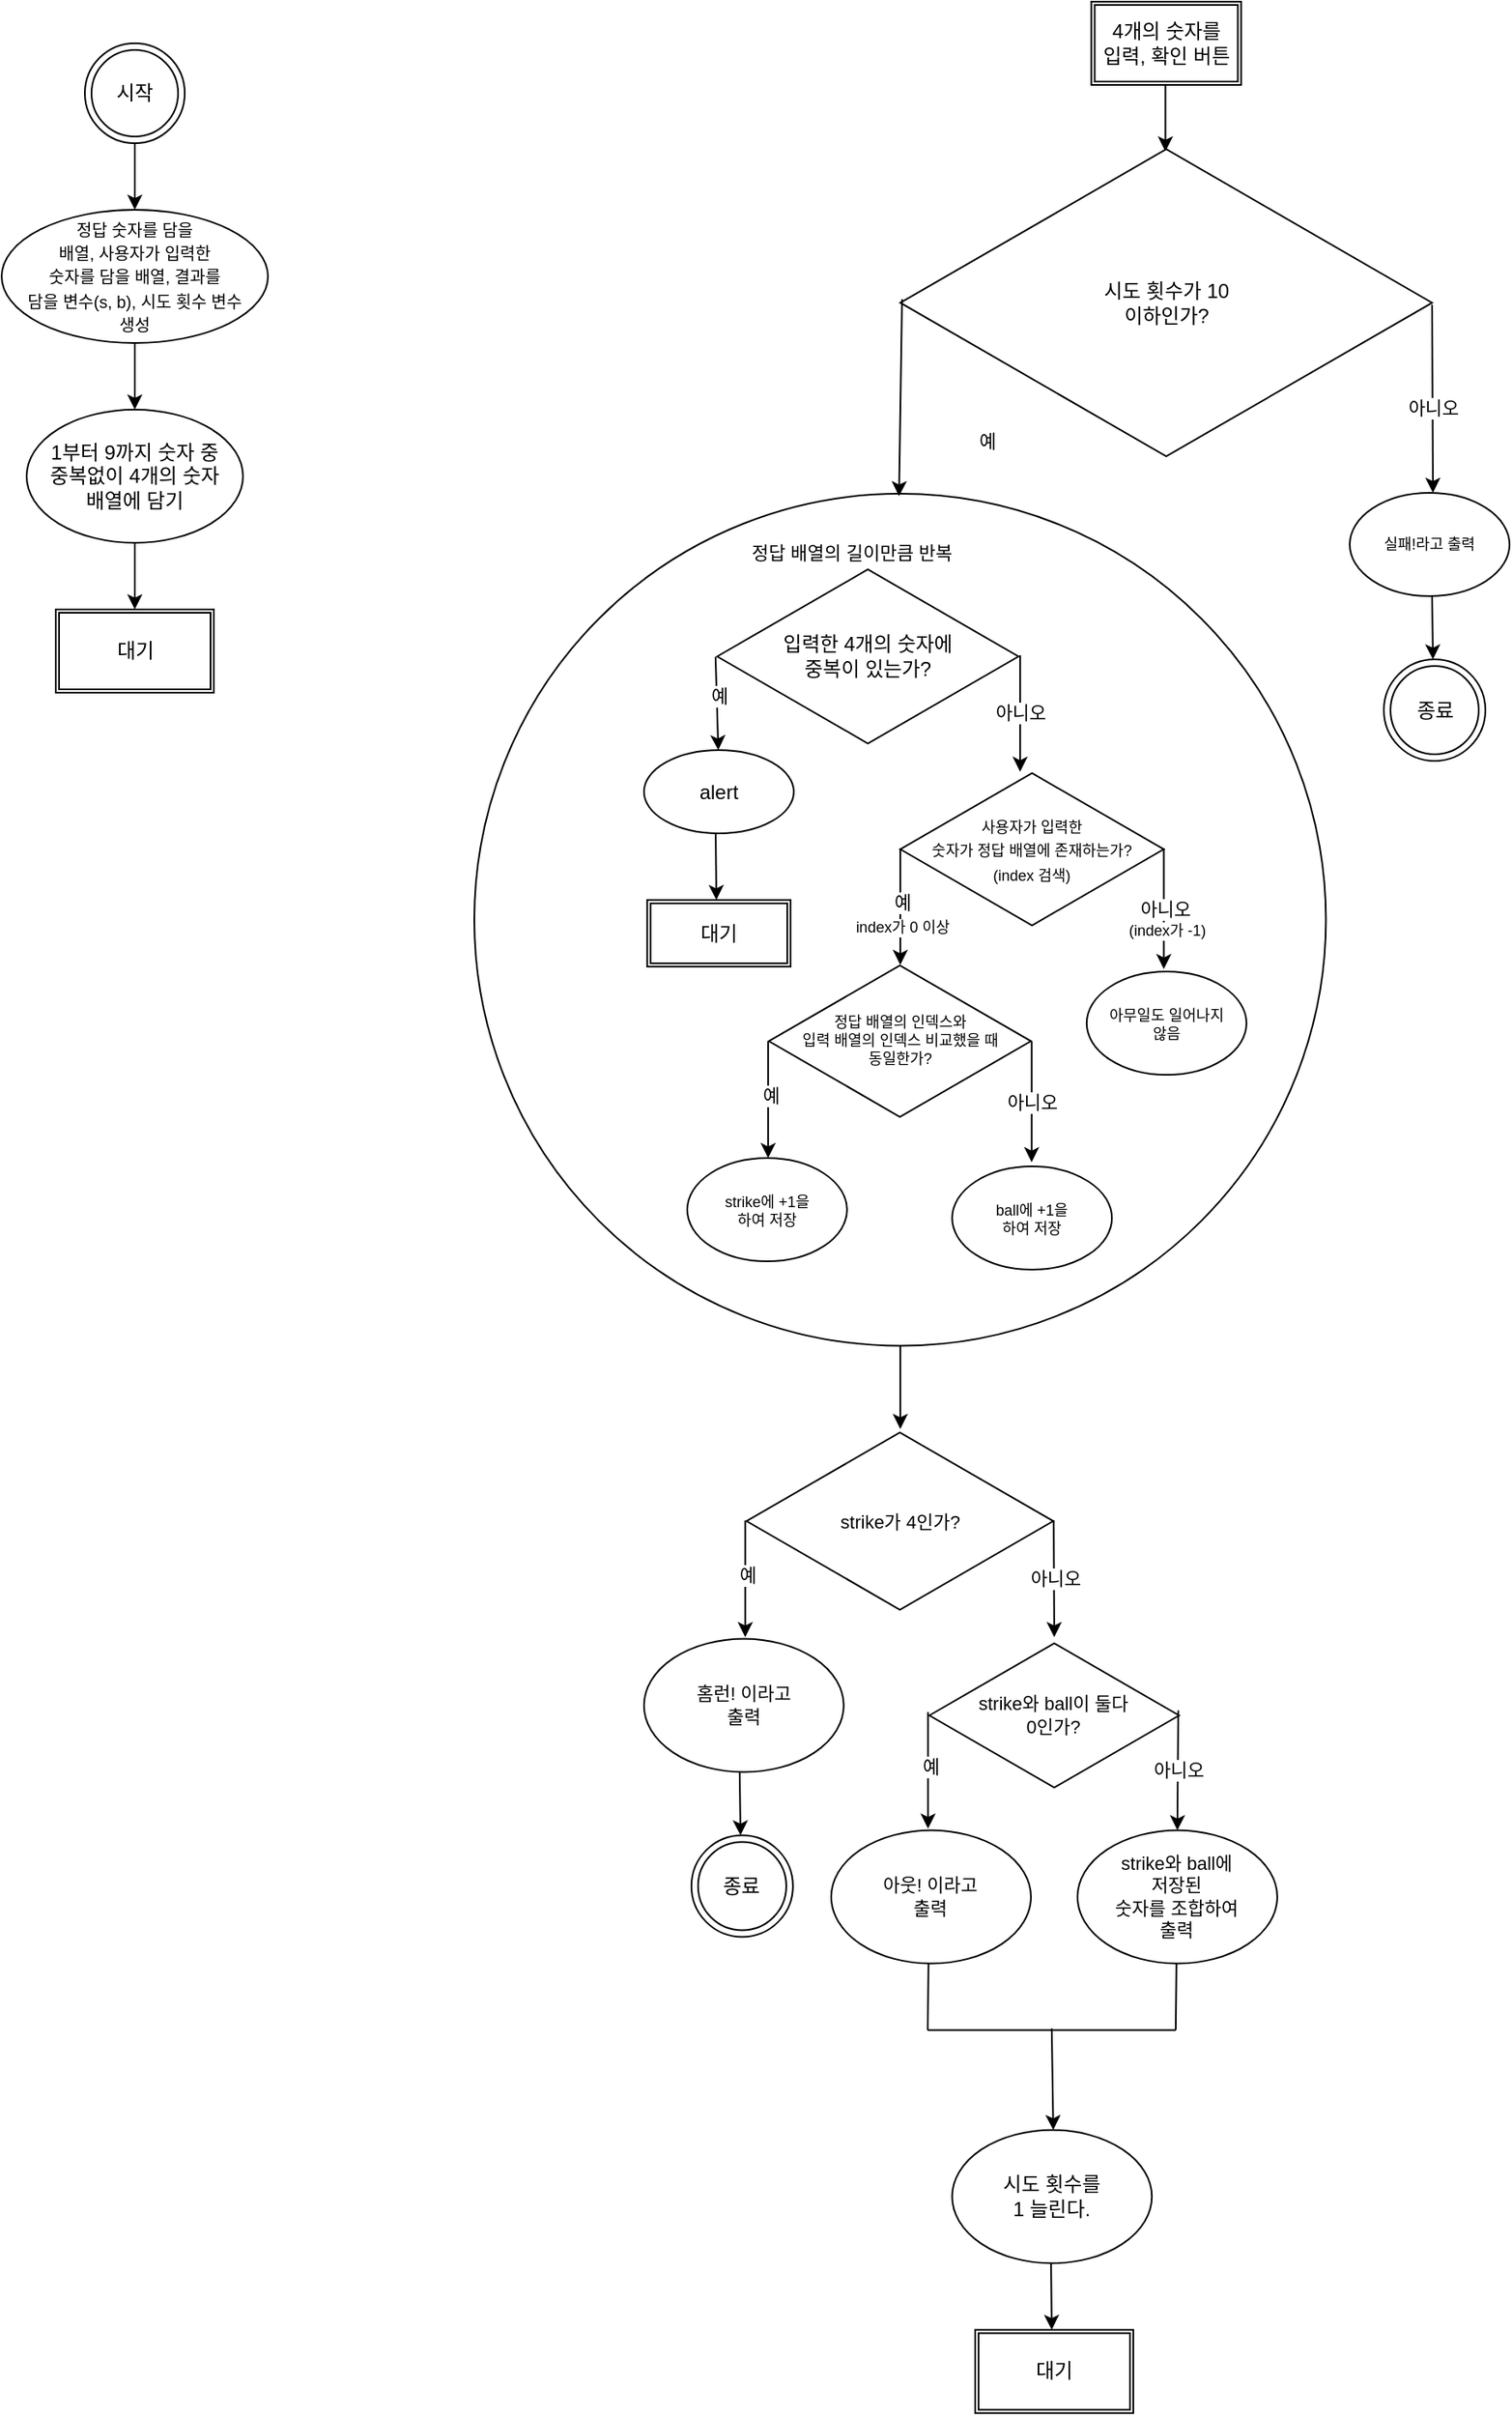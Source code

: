 <mxfile version="20.2.3" type="device"><diagram id="nKpMRbCvo3EfE9UKyBqv" name="페이지-1"><mxGraphModel dx="4979" dy="2564" grid="1" gridSize="10" guides="1" tooltips="1" connect="1" arrows="1" fold="1" page="1" pageScale="1" pageWidth="827" pageHeight="1169" math="0" shadow="0"><root><mxCell id="0"/><mxCell id="1" parent="0"/><mxCell id="kS51VLXbyLfhirF95vM--45" value="" style="ellipse;whiteSpace=wrap;html=1;aspect=fixed;fontSize=9;" parent="1" vertex="1"><mxGeometry x="-526" y="325.55" width="511.7" height="511.7" as="geometry"/></mxCell><mxCell id="kS51VLXbyLfhirF95vM--1" value="시작" style="ellipse;shape=doubleEllipse;whiteSpace=wrap;html=1;aspect=fixed;" parent="1" vertex="1"><mxGeometry x="-760" y="55" width="60" height="60" as="geometry"/></mxCell><mxCell id="kS51VLXbyLfhirF95vM--2" value="" style="endArrow=classic;html=1;rounded=0;" parent="1" edge="1"><mxGeometry width="50" height="50" relative="1" as="geometry"><mxPoint x="-730" y="115" as="sourcePoint"/><mxPoint x="-730" y="155" as="targetPoint"/></mxGeometry></mxCell><mxCell id="kS51VLXbyLfhirF95vM--3" value="&lt;font style=&quot;font-size: 10px;&quot;&gt;정답 숫자를 담을&lt;br&gt;배열, 사용자가 입력한 &lt;br&gt;숫자를 담을 배열, 결과를 &lt;br&gt;담을 변수(s, b), 시도 횟수 변수 &lt;br&gt;생성&lt;/font&gt;" style="ellipse;whiteSpace=wrap;html=1;" parent="1" vertex="1"><mxGeometry x="-810" y="155" width="160" height="80" as="geometry"/></mxCell><mxCell id="kS51VLXbyLfhirF95vM--5" value="" style="endArrow=classic;html=1;rounded=0;" parent="1" edge="1"><mxGeometry width="50" height="50" relative="1" as="geometry"><mxPoint x="-730" y="235" as="sourcePoint"/><mxPoint x="-730" y="275" as="targetPoint"/></mxGeometry></mxCell><mxCell id="kS51VLXbyLfhirF95vM--6" value="1부터 9까지 숫자 중&lt;br&gt;중복없이 4개의 숫자&lt;br&gt;배열에 담기" style="ellipse;whiteSpace=wrap;html=1;" parent="1" vertex="1"><mxGeometry x="-795" y="275" width="130" height="80" as="geometry"/></mxCell><mxCell id="kS51VLXbyLfhirF95vM--12" value="" style="endArrow=classic;html=1;rounded=0;" parent="1" edge="1"><mxGeometry width="50" height="50" relative="1" as="geometry"><mxPoint x="-730" y="355" as="sourcePoint"/><mxPoint x="-730" y="395" as="targetPoint"/></mxGeometry></mxCell><mxCell id="kS51VLXbyLfhirF95vM--14" value="대기" style="shape=ext;double=1;rounded=0;whiteSpace=wrap;html=1;" parent="1" vertex="1"><mxGeometry x="-777.5" y="395" width="95" height="50" as="geometry"/></mxCell><mxCell id="kS51VLXbyLfhirF95vM--15" value="4개의 숫자를&lt;br&gt;입력, 확인 버튼" style="shape=ext;double=1;rounded=0;whiteSpace=wrap;html=1;" parent="1" vertex="1"><mxGeometry x="-155.25" y="30" width="90" height="50" as="geometry"/></mxCell><mxCell id="kS51VLXbyLfhirF95vM--16" value="" style="endArrow=classic;html=1;rounded=0;" parent="1" edge="1"><mxGeometry width="50" height="50" relative="1" as="geometry"><mxPoint x="-110.75" y="80" as="sourcePoint"/><mxPoint x="-110.75" y="120" as="targetPoint"/></mxGeometry></mxCell><mxCell id="kS51VLXbyLfhirF95vM--18" value="입력한 4개의 숫자에&lt;br&gt;중복이 있는가?" style="html=1;whiteSpace=wrap;aspect=fixed;shape=isoRectangle;" parent="1" vertex="1"><mxGeometry x="-380.05" y="368.95" width="181" height="108.6" as="geometry"/></mxCell><mxCell id="kS51VLXbyLfhirF95vM--20" value="" style="endArrow=classic;html=1;rounded=0;" parent="1" edge="1"><mxGeometry width="50" height="50" relative="1" as="geometry"><mxPoint x="-198.05" y="422.55" as="sourcePoint"/><mxPoint x="-198.05" y="492.55" as="targetPoint"/></mxGeometry></mxCell><mxCell id="kS51VLXbyLfhirF95vM--23" value="아니오" style="edgeLabel;html=1;align=center;verticalAlign=middle;resizable=0;points=[];" parent="kS51VLXbyLfhirF95vM--20" vertex="1" connectable="0"><mxGeometry x="0.293" relative="1" as="geometry"><mxPoint y="-11" as="offset"/></mxGeometry></mxCell><mxCell id="kS51VLXbyLfhirF95vM--21" value="" style="endArrow=classic;html=1;rounded=0;" parent="1" edge="1"><mxGeometry width="50" height="50" relative="1" as="geometry"><mxPoint x="-381.05" y="423.55" as="sourcePoint"/><mxPoint x="-379.39" y="479.55" as="targetPoint"/></mxGeometry></mxCell><mxCell id="kS51VLXbyLfhirF95vM--24" value="예" style="edgeLabel;html=1;align=center;verticalAlign=middle;resizable=0;points=[];" parent="kS51VLXbyLfhirF95vM--21" vertex="1" connectable="0"><mxGeometry x="0.303" y="1" relative="1" as="geometry"><mxPoint y="-13" as="offset"/></mxGeometry></mxCell><mxCell id="kS51VLXbyLfhirF95vM--26" value="&lt;font style=&quot;font-size: 9px;&quot;&gt;사용자가 입력한&lt;br&gt;숫자가 정답 배열에 존재하는가?&lt;br&gt;(index 검색)&lt;br&gt;&lt;/font&gt;" style="html=1;whiteSpace=wrap;aspect=fixed;shape=isoRectangle;" parent="1" vertex="1"><mxGeometry x="-270.05" y="491.55" width="158.33" height="95" as="geometry"/></mxCell><mxCell id="kS51VLXbyLfhirF95vM--28" value="" style="endArrow=classic;html=1;rounded=0;" parent="1" edge="1"><mxGeometry width="50" height="50" relative="1" as="geometry"><mxPoint x="-270.05" y="538.55" as="sourcePoint"/><mxPoint x="-270.05" y="608.55" as="targetPoint"/></mxGeometry></mxCell><mxCell id="kS51VLXbyLfhirF95vM--29" value="예" style="edgeLabel;html=1;align=center;verticalAlign=middle;resizable=0;points=[];" parent="kS51VLXbyLfhirF95vM--28" vertex="1" connectable="0"><mxGeometry x="0.303" y="1" relative="1" as="geometry"><mxPoint y="-13" as="offset"/></mxGeometry></mxCell><mxCell id="kS51VLXbyLfhirF95vM--42" value="index가 0 이상" style="edgeLabel;html=1;align=center;verticalAlign=middle;resizable=0;points=[];fontSize=9;" parent="kS51VLXbyLfhirF95vM--28" vertex="1" connectable="0"><mxGeometry x="0.347" y="1" relative="1" as="geometry"><mxPoint as="offset"/></mxGeometry></mxCell><mxCell id="kS51VLXbyLfhirF95vM--30" value="" style="endArrow=classic;html=1;rounded=0;" parent="1" edge="1"><mxGeometry width="50" height="50" relative="1" as="geometry"><mxPoint x="-111.72" y="538.55" as="sourcePoint"/><mxPoint x="-111.72" y="611.05" as="targetPoint"/></mxGeometry></mxCell><mxCell id="kS51VLXbyLfhirF95vM--31" value="아니오" style="edgeLabel;html=1;align=center;verticalAlign=middle;resizable=0;points=[];" parent="kS51VLXbyLfhirF95vM--30" vertex="1" connectable="0"><mxGeometry x="0.293" relative="1" as="geometry"><mxPoint y="-11" as="offset"/></mxGeometry></mxCell><mxCell id="kS51VLXbyLfhirF95vM--41" value="(index가 -1)" style="edgeLabel;html=1;align=center;verticalAlign=middle;resizable=0;points=[];fontSize=9;" parent="kS51VLXbyLfhirF95vM--30" vertex="1" connectable="0"><mxGeometry x="0.363" y="1" relative="1" as="geometry"><mxPoint as="offset"/></mxGeometry></mxCell><mxCell id="kS51VLXbyLfhirF95vM--32" value="정답 배열의 인덱스와 &lt;br&gt;입력 배열의 인덱스 비교했을 때 &lt;br&gt;동일한가?" style="html=1;whiteSpace=wrap;aspect=fixed;shape=isoRectangle;fontSize=9;" parent="1" vertex="1"><mxGeometry x="-349.05" y="607.05" width="157.5" height="94.5" as="geometry"/></mxCell><mxCell id="kS51VLXbyLfhirF95vM--35" value="" style="endArrow=classic;html=1;rounded=0;" parent="1" edge="1"><mxGeometry width="50" height="50" relative="1" as="geometry"><mxPoint x="-349.45" y="654.55" as="sourcePoint"/><mxPoint x="-349.45" y="724.55" as="targetPoint"/></mxGeometry></mxCell><mxCell id="kS51VLXbyLfhirF95vM--36" value="예" style="edgeLabel;html=1;align=center;verticalAlign=middle;resizable=0;points=[];" parent="kS51VLXbyLfhirF95vM--35" vertex="1" connectable="0"><mxGeometry x="0.303" y="1" relative="1" as="geometry"><mxPoint y="-13" as="offset"/></mxGeometry></mxCell><mxCell id="kS51VLXbyLfhirF95vM--37" value="" style="endArrow=classic;html=1;rounded=0;" parent="1" edge="1"><mxGeometry width="50" height="50" relative="1" as="geometry"><mxPoint x="-191.12" y="654.55" as="sourcePoint"/><mxPoint x="-191.12" y="727.05" as="targetPoint"/></mxGeometry></mxCell><mxCell id="kS51VLXbyLfhirF95vM--38" value="아니오" style="edgeLabel;html=1;align=center;verticalAlign=middle;resizable=0;points=[];" parent="kS51VLXbyLfhirF95vM--37" vertex="1" connectable="0"><mxGeometry x="0.293" relative="1" as="geometry"><mxPoint y="-11" as="offset"/></mxGeometry></mxCell><mxCell id="kS51VLXbyLfhirF95vM--39" value="strike에 +1을 &lt;br&gt;하여 저장" style="ellipse;whiteSpace=wrap;html=1;fontSize=9;" parent="1" vertex="1"><mxGeometry x="-398.05" y="724.55" width="96" height="62" as="geometry"/></mxCell><mxCell id="kS51VLXbyLfhirF95vM--40" value="ball에 +1을 &lt;br&gt;하여 저장" style="ellipse;whiteSpace=wrap;html=1;fontSize=9;" parent="1" vertex="1"><mxGeometry x="-238.89" y="729.55" width="96" height="62" as="geometry"/></mxCell><mxCell id="kS51VLXbyLfhirF95vM--44" value="아무일도 일어나지&lt;br&gt;않음" style="ellipse;whiteSpace=wrap;html=1;fontSize=9;" parent="1" vertex="1"><mxGeometry x="-158.05" y="612.55" width="96" height="62" as="geometry"/></mxCell><mxCell id="kS51VLXbyLfhirF95vM--47" value="&lt;font style=&quot;font-size: 11px;&quot;&gt;정답 배열의 길이만큼 반복&lt;/font&gt;" style="text;html=1;strokeColor=none;fillColor=none;align=center;verticalAlign=middle;whiteSpace=wrap;rounded=0;fontSize=9;" parent="1" vertex="1"><mxGeometry x="-369.05" y="345.55" width="140" height="30" as="geometry"/></mxCell><mxCell id="kS51VLXbyLfhirF95vM--48" value="" style="endArrow=classic;html=1;rounded=0;fontSize=11;" parent="1" edge="1"><mxGeometry width="50" height="50" relative="1" as="geometry"><mxPoint x="-270.05" y="837.25" as="sourcePoint"/><mxPoint x="-270.05" y="887.25" as="targetPoint"/></mxGeometry></mxCell><mxCell id="kS51VLXbyLfhirF95vM--50" value="strike와 ball이 둘다&lt;br&gt;0인가?" style="html=1;whiteSpace=wrap;aspect=fixed;shape=isoRectangle;fontSize=11;" parent="1" vertex="1"><mxGeometry x="-252.55" y="1014.25" width="150" height="90" as="geometry"/></mxCell><mxCell id="kS51VLXbyLfhirF95vM--51" value="" style="endArrow=classic;html=1;rounded=0;" parent="1" edge="1"><mxGeometry width="50" height="50" relative="1" as="geometry"><mxPoint x="-363.21" y="942.25" as="sourcePoint"/><mxPoint x="-363.21" y="1012.25" as="targetPoint"/></mxGeometry></mxCell><mxCell id="kS51VLXbyLfhirF95vM--52" value="예" style="edgeLabel;html=1;align=center;verticalAlign=middle;resizable=0;points=[];" parent="kS51VLXbyLfhirF95vM--51" vertex="1" connectable="0"><mxGeometry x="0.303" y="1" relative="1" as="geometry"><mxPoint y="-13" as="offset"/></mxGeometry></mxCell><mxCell id="kS51VLXbyLfhirF95vM--53" value="" style="endArrow=classic;html=1;rounded=0;" parent="1" edge="1"><mxGeometry width="50" height="50" relative="1" as="geometry"><mxPoint x="-177.88" y="942.25" as="sourcePoint"/><mxPoint x="-177.55" y="1012.25" as="targetPoint"/></mxGeometry></mxCell><mxCell id="kS51VLXbyLfhirF95vM--54" value="아니오" style="edgeLabel;html=1;align=center;verticalAlign=middle;resizable=0;points=[];" parent="kS51VLXbyLfhirF95vM--53" vertex="1" connectable="0"><mxGeometry x="0.293" relative="1" as="geometry"><mxPoint y="-11" as="offset"/></mxGeometry></mxCell><mxCell id="kS51VLXbyLfhirF95vM--55" value="아웃! 이라고&lt;br&gt;출력" style="ellipse;whiteSpace=wrap;html=1;fontSize=11;" parent="1" vertex="1"><mxGeometry x="-311.55" y="1128.25" width="120" height="80" as="geometry"/></mxCell><mxCell id="bq-zYBgsv9jZNCod37nD-10" value="strike가 4인가?" style="html=1;whiteSpace=wrap;aspect=fixed;shape=isoRectangle;fontSize=11;" parent="1" vertex="1"><mxGeometry x="-362.47" y="887.25" width="184.34" height="110.6" as="geometry"/></mxCell><mxCell id="bq-zYBgsv9jZNCod37nD-11" value="" style="endArrow=classic;html=1;rounded=0;" parent="1" edge="1"><mxGeometry width="50" height="50" relative="1" as="geometry"><mxPoint x="-253.37" y="1057.25" as="sourcePoint"/><mxPoint x="-253.37" y="1127.25" as="targetPoint"/></mxGeometry></mxCell><mxCell id="bq-zYBgsv9jZNCod37nD-12" value="예" style="edgeLabel;html=1;align=center;verticalAlign=middle;resizable=0;points=[];" parent="bq-zYBgsv9jZNCod37nD-11" vertex="1" connectable="0"><mxGeometry x="0.303" y="1" relative="1" as="geometry"><mxPoint y="-13" as="offset"/></mxGeometry></mxCell><mxCell id="bq-zYBgsv9jZNCod37nD-13" value="" style="endArrow=classic;html=1;rounded=0;entryX=0.5;entryY=0;entryDx=0;entryDy=0;" parent="1" edge="1"><mxGeometry width="50" height="50" relative="1" as="geometry"><mxPoint x="-103.04" y="1056.25" as="sourcePoint"/><mxPoint x="-103.55" y="1128.25" as="targetPoint"/></mxGeometry></mxCell><mxCell id="bq-zYBgsv9jZNCod37nD-14" value="아니오" style="edgeLabel;html=1;align=center;verticalAlign=middle;resizable=0;points=[];" parent="bq-zYBgsv9jZNCod37nD-13" vertex="1" connectable="0"><mxGeometry x="0.293" relative="1" as="geometry"><mxPoint y="-11" as="offset"/></mxGeometry></mxCell><mxCell id="bq-zYBgsv9jZNCod37nD-15" value="홈런! 이라고&lt;br&gt;출력" style="ellipse;whiteSpace=wrap;html=1;fontSize=11;" parent="1" vertex="1"><mxGeometry x="-424.05" y="1013.25" width="120" height="80" as="geometry"/></mxCell><mxCell id="bq-zYBgsv9jZNCod37nD-16" value="strike와 ball에 &lt;br&gt;저장된&lt;br&gt;숫자를 조합하여&lt;br&gt;출력" style="ellipse;whiteSpace=wrap;html=1;fontSize=11;" parent="1" vertex="1"><mxGeometry x="-163.55" y="1128.25" width="120" height="80" as="geometry"/></mxCell><mxCell id="bq-zYBgsv9jZNCod37nD-23" value="" style="endArrow=none;html=1;rounded=0;" parent="1" edge="1"><mxGeometry width="50" height="50" relative="1" as="geometry"><mxPoint x="-253.55" y="1248.25" as="sourcePoint"/><mxPoint x="-253.11" y="1208.25" as="targetPoint"/></mxGeometry></mxCell><mxCell id="bq-zYBgsv9jZNCod37nD-24" value="" style="endArrow=none;html=1;rounded=0;" parent="1" edge="1"><mxGeometry width="50" height="50" relative="1" as="geometry"><mxPoint x="-104.55" y="1248.25" as="sourcePoint"/><mxPoint x="-104.11" y="1208.25" as="targetPoint"/></mxGeometry></mxCell><mxCell id="bq-zYBgsv9jZNCod37nD-25" value="" style="endArrow=none;html=1;rounded=0;" parent="1" edge="1"><mxGeometry width="50" height="50" relative="1" as="geometry"><mxPoint x="-253.55" y="1248.25" as="sourcePoint"/><mxPoint x="-104.55" y="1248.25" as="targetPoint"/></mxGeometry></mxCell><mxCell id="bq-zYBgsv9jZNCod37nD-26" value="" style="endArrow=classic;html=1;rounded=0;" parent="1" edge="1"><mxGeometry width="50" height="50" relative="1" as="geometry"><mxPoint x="-179.05" y="1247.25" as="sourcePoint"/><mxPoint x="-178.13" y="1308.25" as="targetPoint"/></mxGeometry></mxCell><mxCell id="bFvXLkJZhVYZ2mWS7T3q-1" value="시도 횟수를&lt;br&gt;1 늘린다." style="ellipse;whiteSpace=wrap;html=1;" parent="1" vertex="1"><mxGeometry x="-238.89" y="1308.25" width="120" height="80" as="geometry"/></mxCell><mxCell id="bFvXLkJZhVYZ2mWS7T3q-7" value="시도 횟수가 10&lt;br&gt;이하인가?" style="html=1;whiteSpace=wrap;aspect=fixed;shape=isoRectangle;" parent="1" vertex="1"><mxGeometry x="-270" y="115" width="319.5" height="191.7" as="geometry"/></mxCell><mxCell id="bFvXLkJZhVYZ2mWS7T3q-8" value="" style="endArrow=classic;html=1;rounded=0;" parent="1" edge="1"><mxGeometry width="50" height="50" relative="1" as="geometry"><mxPoint x="49.5" y="212" as="sourcePoint"/><mxPoint x="50" y="325" as="targetPoint"/></mxGeometry></mxCell><mxCell id="bFvXLkJZhVYZ2mWS7T3q-9" value="아니오" style="edgeLabel;html=1;align=center;verticalAlign=middle;resizable=0;points=[];" parent="bFvXLkJZhVYZ2mWS7T3q-8" vertex="1" connectable="0"><mxGeometry x="0.293" relative="1" as="geometry"><mxPoint y="-11" as="offset"/></mxGeometry></mxCell><mxCell id="bFvXLkJZhVYZ2mWS7T3q-10" value="" style="endArrow=classic;html=1;rounded=0;entryX=0.594;entryY=0;entryDx=0;entryDy=0;entryPerimeter=0;" parent="1" edge="1"><mxGeometry width="50" height="50" relative="1" as="geometry"><mxPoint x="-269" y="208.7" as="sourcePoint"/><mxPoint x="-270.82" y="327" as="targetPoint"/></mxGeometry></mxCell><mxCell id="bFvXLkJZhVYZ2mWS7T3q-11" value="예" style="edgeLabel;html=1;align=center;verticalAlign=middle;resizable=0;points=[];" parent="bFvXLkJZhVYZ2mWS7T3q-10" vertex="1" connectable="0"><mxGeometry x="0.303" y="1" relative="1" as="geometry"><mxPoint x="51" y="8" as="offset"/></mxGeometry></mxCell><mxCell id="bFvXLkJZhVYZ2mWS7T3q-12" value="실패!라고 출력" style="ellipse;whiteSpace=wrap;html=1;fontSize=9;" parent="1" vertex="1"><mxGeometry y="325" width="96" height="62" as="geometry"/></mxCell><mxCell id="bFvXLkJZhVYZ2mWS7T3q-13" value="" style="endArrow=classic;html=1;rounded=0;" parent="1" edge="1"><mxGeometry width="50" height="50" relative="1" as="geometry"><mxPoint x="49.5" y="387" as="sourcePoint"/><mxPoint x="50" y="425" as="targetPoint"/></mxGeometry></mxCell><mxCell id="bFvXLkJZhVYZ2mWS7T3q-14" value="종료" style="ellipse;shape=doubleEllipse;whiteSpace=wrap;html=1;aspect=fixed;" parent="1" vertex="1"><mxGeometry x="20.5" y="425" width="61" height="61" as="geometry"/></mxCell><mxCell id="bFvXLkJZhVYZ2mWS7T3q-15" value="" style="endArrow=classic;html=1;rounded=0;" parent="1" edge="1"><mxGeometry width="50" height="50" relative="1" as="geometry"><mxPoint x="-179.46" y="1388.25" as="sourcePoint"/><mxPoint x="-179.05" y="1428.25" as="targetPoint"/></mxGeometry></mxCell><mxCell id="bFvXLkJZhVYZ2mWS7T3q-16" value="대기" style="shape=ext;double=1;rounded=0;whiteSpace=wrap;html=1;" parent="1" vertex="1"><mxGeometry x="-225.05" y="1428.25" width="95" height="50" as="geometry"/></mxCell><mxCell id="bFvXLkJZhVYZ2mWS7T3q-17" value="" style="endArrow=classic;html=1;rounded=0;" parent="1" edge="1"><mxGeometry width="50" height="50" relative="1" as="geometry"><mxPoint x="-366.55" y="1093.25" as="sourcePoint"/><mxPoint x="-366.05" y="1131.25" as="targetPoint"/></mxGeometry></mxCell><mxCell id="bFvXLkJZhVYZ2mWS7T3q-18" value="종료" style="ellipse;shape=doubleEllipse;whiteSpace=wrap;html=1;aspect=fixed;" parent="1" vertex="1"><mxGeometry x="-395.55" y="1131.25" width="61" height="61" as="geometry"/></mxCell><mxCell id="bFvXLkJZhVYZ2mWS7T3q-22" value="alert" style="ellipse;whiteSpace=wrap;html=1;" parent="1" vertex="1"><mxGeometry x="-424.05" y="479.55" width="90" height="50" as="geometry"/></mxCell><mxCell id="bFvXLkJZhVYZ2mWS7T3q-23" value="" style="endArrow=classic;html=1;rounded=0;" parent="1" edge="1"><mxGeometry width="50" height="50" relative="1" as="geometry"><mxPoint x="-380.96" y="529.55" as="sourcePoint"/><mxPoint x="-380.55" y="569.55" as="targetPoint"/></mxGeometry></mxCell><mxCell id="bFvXLkJZhVYZ2mWS7T3q-24" value="대기" style="shape=ext;double=1;rounded=0;whiteSpace=wrap;html=1;" parent="1" vertex="1"><mxGeometry x="-422.13" y="569.55" width="86.16" height="40" as="geometry"/></mxCell></root></mxGraphModel></diagram></mxfile>